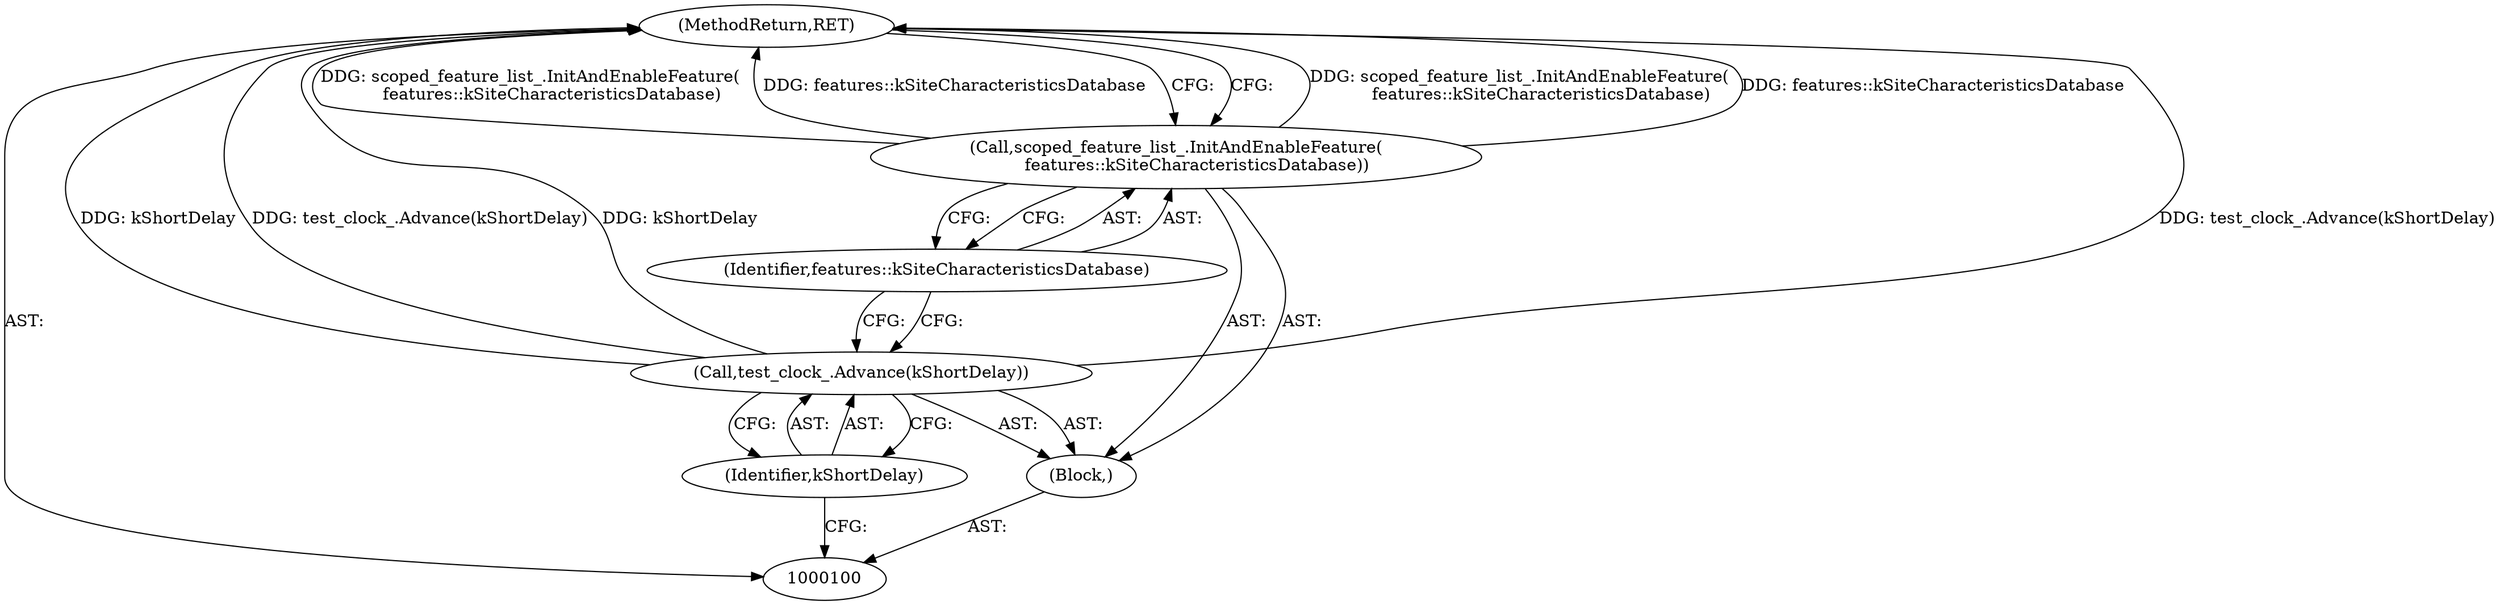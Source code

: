 digraph "0_Chrome_7394cf6f43d7a86630d3eb1c728fd63c621b5530_13" {
"1000106" [label="(MethodReturn,RET)"];
"1000101" [label="(Block,)"];
"1000103" [label="(Identifier,kShortDelay)"];
"1000102" [label="(Call,test_clock_.Advance(kShortDelay))"];
"1000104" [label="(Call,scoped_feature_list_.InitAndEnableFeature(\n        features::kSiteCharacteristicsDatabase))"];
"1000105" [label="(Identifier,features::kSiteCharacteristicsDatabase)"];
"1000106" -> "1000100"  [label="AST: "];
"1000106" -> "1000104"  [label="CFG: "];
"1000104" -> "1000106"  [label="DDG: scoped_feature_list_.InitAndEnableFeature(\n        features::kSiteCharacteristicsDatabase)"];
"1000104" -> "1000106"  [label="DDG: features::kSiteCharacteristicsDatabase"];
"1000102" -> "1000106"  [label="DDG: test_clock_.Advance(kShortDelay)"];
"1000102" -> "1000106"  [label="DDG: kShortDelay"];
"1000101" -> "1000100"  [label="AST: "];
"1000102" -> "1000101"  [label="AST: "];
"1000104" -> "1000101"  [label="AST: "];
"1000103" -> "1000102"  [label="AST: "];
"1000103" -> "1000100"  [label="CFG: "];
"1000102" -> "1000103"  [label="CFG: "];
"1000102" -> "1000101"  [label="AST: "];
"1000102" -> "1000103"  [label="CFG: "];
"1000103" -> "1000102"  [label="AST: "];
"1000105" -> "1000102"  [label="CFG: "];
"1000102" -> "1000106"  [label="DDG: test_clock_.Advance(kShortDelay)"];
"1000102" -> "1000106"  [label="DDG: kShortDelay"];
"1000104" -> "1000101"  [label="AST: "];
"1000104" -> "1000105"  [label="CFG: "];
"1000105" -> "1000104"  [label="AST: "];
"1000106" -> "1000104"  [label="CFG: "];
"1000104" -> "1000106"  [label="DDG: scoped_feature_list_.InitAndEnableFeature(\n        features::kSiteCharacteristicsDatabase)"];
"1000104" -> "1000106"  [label="DDG: features::kSiteCharacteristicsDatabase"];
"1000105" -> "1000104"  [label="AST: "];
"1000105" -> "1000102"  [label="CFG: "];
"1000104" -> "1000105"  [label="CFG: "];
}
